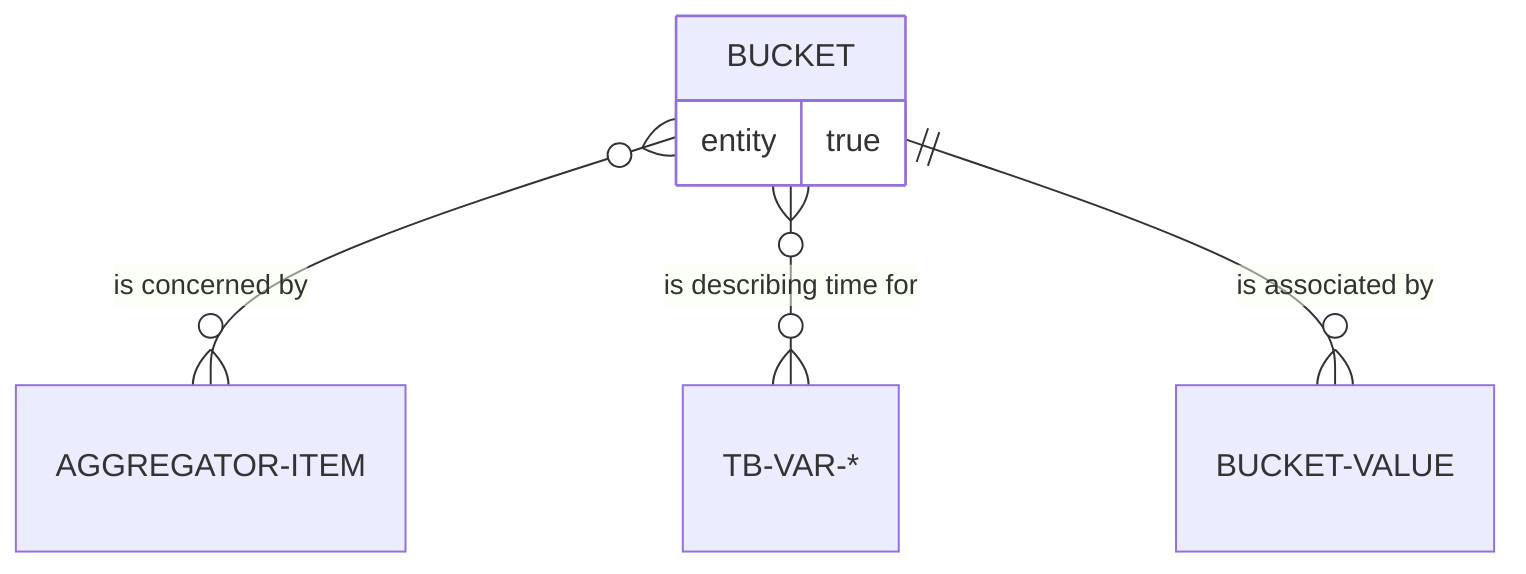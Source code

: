 erDiagram
    BUCKET {
       entity true}
    BUCKET o{--o{ AGGREGATOR-ITEM : "is concerned by"
    BUCKET o{--o{ "TB-VAR-*" : "is describing time for"
    BUCKET ||--o{ BUCKET-VALUE : "is associated by"